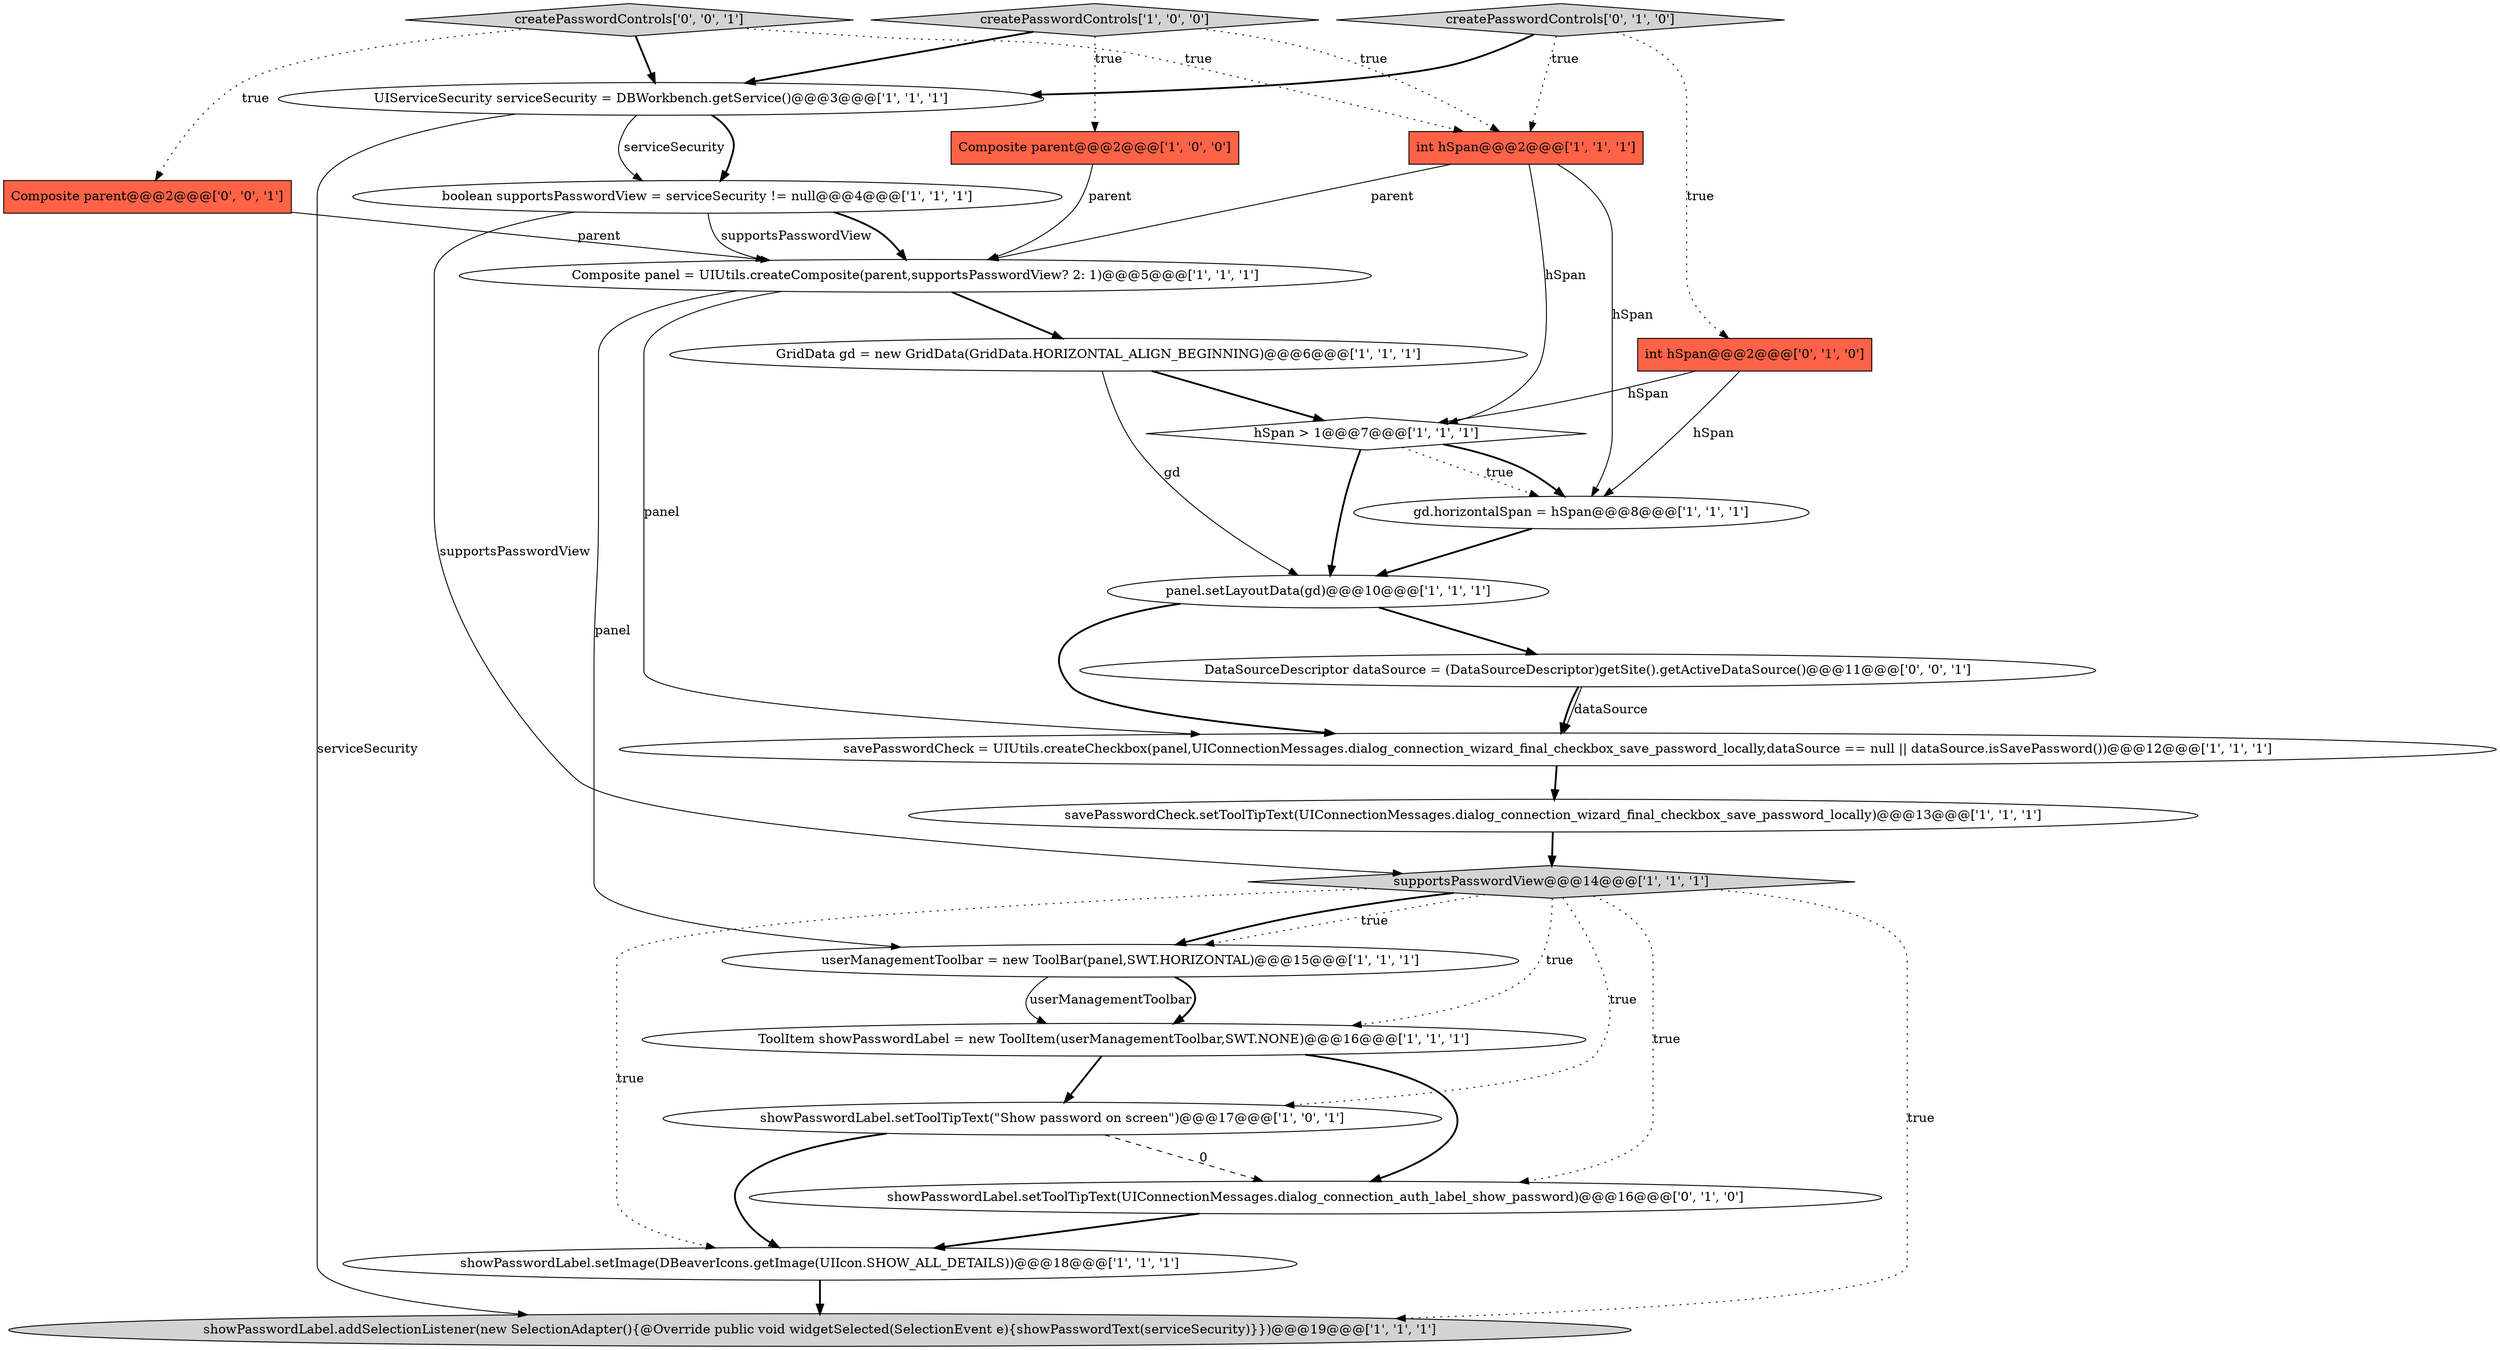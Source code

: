 digraph {
16 [style = filled, label = "showPasswordLabel.addSelectionListener(new SelectionAdapter(){@Override public void widgetSelected(SelectionEvent e){showPasswordText(serviceSecurity)}})@@@19@@@['1', '1', '1']", fillcolor = lightgray, shape = ellipse image = "AAA0AAABBB1BBB"];
23 [style = filled, label = "Composite parent@@@2@@@['0', '0', '1']", fillcolor = tomato, shape = box image = "AAA0AAABBB3BBB"];
14 [style = filled, label = "panel.setLayoutData(gd)@@@10@@@['1', '1', '1']", fillcolor = white, shape = ellipse image = "AAA0AAABBB1BBB"];
7 [style = filled, label = "userManagementToolbar = new ToolBar(panel,SWT.HORIZONTAL)@@@15@@@['1', '1', '1']", fillcolor = white, shape = ellipse image = "AAA0AAABBB1BBB"];
17 [style = filled, label = "GridData gd = new GridData(GridData.HORIZONTAL_ALIGN_BEGINNING)@@@6@@@['1', '1', '1']", fillcolor = white, shape = ellipse image = "AAA0AAABBB1BBB"];
18 [style = filled, label = "showPasswordLabel.setToolTipText(UIConnectionMessages.dialog_connection_auth_label_show_password)@@@16@@@['0', '1', '0']", fillcolor = white, shape = ellipse image = "AAA1AAABBB2BBB"];
10 [style = filled, label = "gd.horizontalSpan = hSpan@@@8@@@['1', '1', '1']", fillcolor = white, shape = ellipse image = "AAA0AAABBB1BBB"];
22 [style = filled, label = "DataSourceDescriptor dataSource = (DataSourceDescriptor)getSite().getActiveDataSource()@@@11@@@['0', '0', '1']", fillcolor = white, shape = ellipse image = "AAA0AAABBB3BBB"];
4 [style = filled, label = "boolean supportsPasswordView = serviceSecurity != null@@@4@@@['1', '1', '1']", fillcolor = white, shape = ellipse image = "AAA0AAABBB1BBB"];
2 [style = filled, label = "savePasswordCheck.setToolTipText(UIConnectionMessages.dialog_connection_wizard_final_checkbox_save_password_locally)@@@13@@@['1', '1', '1']", fillcolor = white, shape = ellipse image = "AAA0AAABBB1BBB"];
3 [style = filled, label = "showPasswordLabel.setImage(DBeaverIcons.getImage(UIIcon.SHOW_ALL_DETAILS))@@@18@@@['1', '1', '1']", fillcolor = white, shape = ellipse image = "AAA0AAABBB1BBB"];
13 [style = filled, label = "createPasswordControls['1', '0', '0']", fillcolor = lightgray, shape = diamond image = "AAA0AAABBB1BBB"];
12 [style = filled, label = "ToolItem showPasswordLabel = new ToolItem(userManagementToolbar,SWT.NONE)@@@16@@@['1', '1', '1']", fillcolor = white, shape = ellipse image = "AAA0AAABBB1BBB"];
9 [style = filled, label = "hSpan > 1@@@7@@@['1', '1', '1']", fillcolor = white, shape = diamond image = "AAA0AAABBB1BBB"];
19 [style = filled, label = "int hSpan@@@2@@@['0', '1', '0']", fillcolor = tomato, shape = box image = "AAA0AAABBB2BBB"];
15 [style = filled, label = "savePasswordCheck = UIUtils.createCheckbox(panel,UIConnectionMessages.dialog_connection_wizard_final_checkbox_save_password_locally,dataSource == null || dataSource.isSavePassword())@@@12@@@['1', '1', '1']", fillcolor = white, shape = ellipse image = "AAA0AAABBB1BBB"];
1 [style = filled, label = "int hSpan@@@2@@@['1', '1', '1']", fillcolor = tomato, shape = box image = "AAA0AAABBB1BBB"];
0 [style = filled, label = "Composite parent@@@2@@@['1', '0', '0']", fillcolor = tomato, shape = box image = "AAA0AAABBB1BBB"];
20 [style = filled, label = "createPasswordControls['0', '1', '0']", fillcolor = lightgray, shape = diamond image = "AAA0AAABBB2BBB"];
5 [style = filled, label = "showPasswordLabel.setToolTipText(\"Show password on screen\")@@@17@@@['1', '0', '1']", fillcolor = white, shape = ellipse image = "AAA0AAABBB1BBB"];
11 [style = filled, label = "supportsPasswordView@@@14@@@['1', '1', '1']", fillcolor = lightgray, shape = diamond image = "AAA0AAABBB1BBB"];
8 [style = filled, label = "Composite panel = UIUtils.createComposite(parent,supportsPasswordView? 2: 1)@@@5@@@['1', '1', '1']", fillcolor = white, shape = ellipse image = "AAA0AAABBB1BBB"];
21 [style = filled, label = "createPasswordControls['0', '0', '1']", fillcolor = lightgray, shape = diamond image = "AAA0AAABBB3BBB"];
6 [style = filled, label = "UIServiceSecurity serviceSecurity = DBWorkbench.getService()@@@3@@@['1', '1', '1']", fillcolor = white, shape = ellipse image = "AAA0AAABBB1BBB"];
11->5 [style = dotted, label="true"];
18->3 [style = bold, label=""];
20->1 [style = dotted, label="true"];
17->14 [style = solid, label="gd"];
19->10 [style = solid, label="hSpan"];
11->3 [style = dotted, label="true"];
8->15 [style = solid, label="panel"];
1->8 [style = solid, label="parent"];
13->1 [style = dotted, label="true"];
6->4 [style = bold, label=""];
20->6 [style = bold, label=""];
6->4 [style = solid, label="serviceSecurity"];
11->12 [style = dotted, label="true"];
0->8 [style = solid, label="parent"];
1->9 [style = solid, label="hSpan"];
2->11 [style = bold, label=""];
13->6 [style = bold, label=""];
21->1 [style = dotted, label="true"];
21->23 [style = dotted, label="true"];
4->8 [style = bold, label=""];
11->7 [style = dotted, label="true"];
22->15 [style = bold, label=""];
19->9 [style = solid, label="hSpan"];
8->17 [style = bold, label=""];
5->18 [style = dashed, label="0"];
15->2 [style = bold, label=""];
9->10 [style = dotted, label="true"];
11->7 [style = bold, label=""];
11->16 [style = dotted, label="true"];
6->16 [style = solid, label="serviceSecurity"];
1->10 [style = solid, label="hSpan"];
7->12 [style = solid, label="userManagementToolbar"];
12->5 [style = bold, label=""];
7->12 [style = bold, label=""];
4->8 [style = solid, label="supportsPasswordView"];
17->9 [style = bold, label=""];
13->0 [style = dotted, label="true"];
12->18 [style = bold, label=""];
11->18 [style = dotted, label="true"];
9->14 [style = bold, label=""];
8->7 [style = solid, label="panel"];
23->8 [style = solid, label="parent"];
5->3 [style = bold, label=""];
3->16 [style = bold, label=""];
20->19 [style = dotted, label="true"];
14->15 [style = bold, label=""];
21->6 [style = bold, label=""];
10->14 [style = bold, label=""];
22->15 [style = solid, label="dataSource"];
4->11 [style = solid, label="supportsPasswordView"];
9->10 [style = bold, label=""];
14->22 [style = bold, label=""];
}
